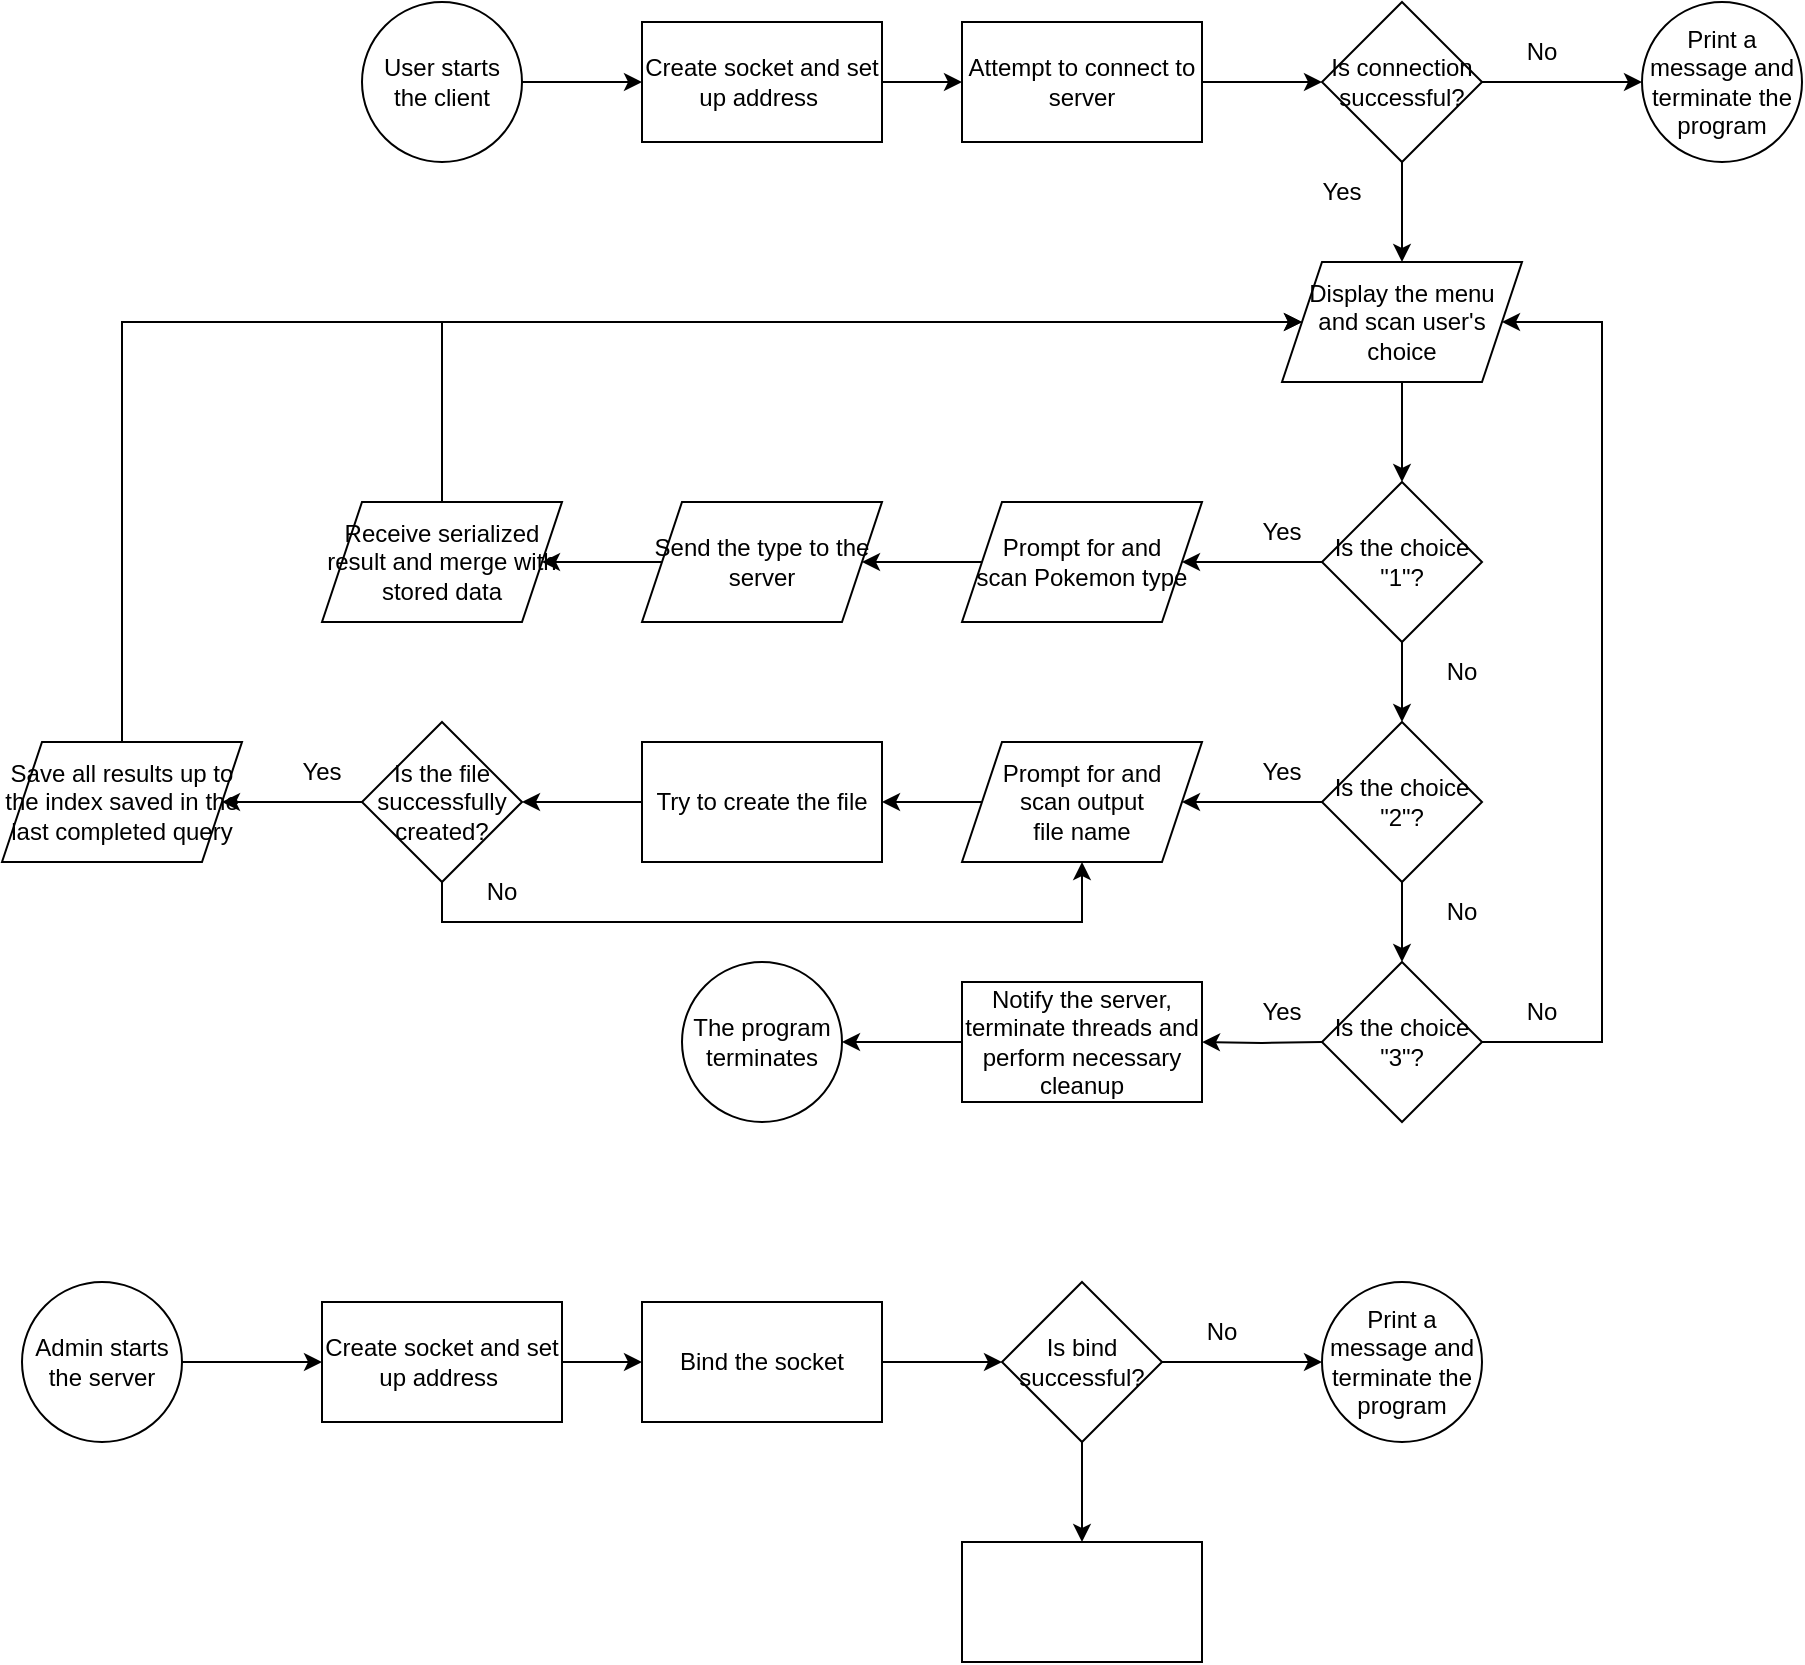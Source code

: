 <mxfile version="21.4.0" type="github">
  <diagram id="C5RBs43oDa-KdzZeNtuy" name="Page-1">
    <mxGraphModel dx="1323" dy="847" grid="1" gridSize="10" guides="1" tooltips="1" connect="1" arrows="1" fold="1" page="1" pageScale="1" pageWidth="1169" pageHeight="1654" math="0" shadow="0">
      <root>
        <mxCell id="WIyWlLk6GJQsqaUBKTNV-0" />
        <mxCell id="WIyWlLk6GJQsqaUBKTNV-1" parent="WIyWlLk6GJQsqaUBKTNV-0" />
        <mxCell id="x3WvuhK_SaRzJynzoHy_-0" value="" style="edgeStyle=orthogonalEdgeStyle;rounded=0;orthogonalLoop=1;jettySize=auto;html=1;" edge="1" parent="WIyWlLk6GJQsqaUBKTNV-1" source="7He-jphe0YBBUAfBUvyz-2">
          <mxGeometry relative="1" as="geometry">
            <mxPoint x="360" y="80" as="targetPoint" />
          </mxGeometry>
        </mxCell>
        <mxCell id="7He-jphe0YBBUAfBUvyz-2" value="User starts the client" style="ellipse;whiteSpace=wrap;html=1;aspect=fixed;" parent="WIyWlLk6GJQsqaUBKTNV-1" vertex="1">
          <mxGeometry x="220" y="40" width="80" height="80" as="geometry" />
        </mxCell>
        <mxCell id="x3WvuhK_SaRzJynzoHy_-12" value="" style="edgeStyle=orthogonalEdgeStyle;rounded=0;orthogonalLoop=1;jettySize=auto;html=1;" edge="1" parent="WIyWlLk6GJQsqaUBKTNV-1" source="7He-jphe0YBBUAfBUvyz-65" target="x3WvuhK_SaRzJynzoHy_-11">
          <mxGeometry relative="1" as="geometry" />
        </mxCell>
        <mxCell id="7He-jphe0YBBUAfBUvyz-65" value="&lt;div&gt;Display the menu&lt;/div&gt;&lt;div&gt;and scan user&#39;s&lt;/div&gt;&lt;div&gt;choice&lt;br&gt;&lt;/div&gt;" style="shape=parallelogram;perimeter=parallelogramPerimeter;whiteSpace=wrap;html=1;fixedSize=1;" parent="WIyWlLk6GJQsqaUBKTNV-1" vertex="1">
          <mxGeometry x="680" y="170" width="120" height="60" as="geometry" />
        </mxCell>
        <mxCell id="x3WvuhK_SaRzJynzoHy_-3" value="" style="edgeStyle=orthogonalEdgeStyle;rounded=0;orthogonalLoop=1;jettySize=auto;html=1;" edge="1" parent="WIyWlLk6GJQsqaUBKTNV-1" source="x3WvuhK_SaRzJynzoHy_-1" target="x3WvuhK_SaRzJynzoHy_-2">
          <mxGeometry relative="1" as="geometry" />
        </mxCell>
        <mxCell id="x3WvuhK_SaRzJynzoHy_-1" value="Create socket and set up address&amp;nbsp;" style="rounded=0;whiteSpace=wrap;html=1;" vertex="1" parent="WIyWlLk6GJQsqaUBKTNV-1">
          <mxGeometry x="360" y="50" width="120" height="60" as="geometry" />
        </mxCell>
        <mxCell id="x3WvuhK_SaRzJynzoHy_-5" value="" style="edgeStyle=orthogonalEdgeStyle;rounded=0;orthogonalLoop=1;jettySize=auto;html=1;" edge="1" parent="WIyWlLk6GJQsqaUBKTNV-1" source="x3WvuhK_SaRzJynzoHy_-2" target="x3WvuhK_SaRzJynzoHy_-4">
          <mxGeometry relative="1" as="geometry" />
        </mxCell>
        <mxCell id="x3WvuhK_SaRzJynzoHy_-2" value="Attempt to connect to server" style="whiteSpace=wrap;html=1;rounded=0;" vertex="1" parent="WIyWlLk6GJQsqaUBKTNV-1">
          <mxGeometry x="520" y="50" width="120" height="60" as="geometry" />
        </mxCell>
        <mxCell id="x3WvuhK_SaRzJynzoHy_-7" value="" style="edgeStyle=orthogonalEdgeStyle;rounded=0;orthogonalLoop=1;jettySize=auto;html=1;" edge="1" parent="WIyWlLk6GJQsqaUBKTNV-1" source="x3WvuhK_SaRzJynzoHy_-4" target="x3WvuhK_SaRzJynzoHy_-6">
          <mxGeometry relative="1" as="geometry" />
        </mxCell>
        <mxCell id="x3WvuhK_SaRzJynzoHy_-9" value="" style="edgeStyle=orthogonalEdgeStyle;rounded=0;orthogonalLoop=1;jettySize=auto;html=1;" edge="1" parent="WIyWlLk6GJQsqaUBKTNV-1" source="x3WvuhK_SaRzJynzoHy_-4">
          <mxGeometry relative="1" as="geometry">
            <mxPoint x="740" y="170" as="targetPoint" />
          </mxGeometry>
        </mxCell>
        <mxCell id="x3WvuhK_SaRzJynzoHy_-4" value="Is connection successful?" style="rhombus;whiteSpace=wrap;html=1;rounded=0;" vertex="1" parent="WIyWlLk6GJQsqaUBKTNV-1">
          <mxGeometry x="700" y="40" width="80" height="80" as="geometry" />
        </mxCell>
        <mxCell id="x3WvuhK_SaRzJynzoHy_-6" value="Print a message and terminate the program" style="ellipse;whiteSpace=wrap;html=1;rounded=0;" vertex="1" parent="WIyWlLk6GJQsqaUBKTNV-1">
          <mxGeometry x="860" y="40" width="80" height="80" as="geometry" />
        </mxCell>
        <mxCell id="x3WvuhK_SaRzJynzoHy_-14" value="" style="edgeStyle=orthogonalEdgeStyle;rounded=0;orthogonalLoop=1;jettySize=auto;html=1;" edge="1" parent="WIyWlLk6GJQsqaUBKTNV-1" source="x3WvuhK_SaRzJynzoHy_-11" target="x3WvuhK_SaRzJynzoHy_-13">
          <mxGeometry relative="1" as="geometry" />
        </mxCell>
        <mxCell id="x3WvuhK_SaRzJynzoHy_-32" value="" style="edgeStyle=orthogonalEdgeStyle;rounded=0;orthogonalLoop=1;jettySize=auto;html=1;" edge="1" parent="WIyWlLk6GJQsqaUBKTNV-1" source="x3WvuhK_SaRzJynzoHy_-11" target="x3WvuhK_SaRzJynzoHy_-31">
          <mxGeometry relative="1" as="geometry" />
        </mxCell>
        <mxCell id="x3WvuhK_SaRzJynzoHy_-11" value="Is the choice &quot;1&quot;?" style="rhombus;whiteSpace=wrap;html=1;" vertex="1" parent="WIyWlLk6GJQsqaUBKTNV-1">
          <mxGeometry x="700" y="280" width="80" height="80" as="geometry" />
        </mxCell>
        <mxCell id="x3WvuhK_SaRzJynzoHy_-16" value="" style="edgeStyle=orthogonalEdgeStyle;rounded=0;orthogonalLoop=1;jettySize=auto;html=1;" edge="1" parent="WIyWlLk6GJQsqaUBKTNV-1" source="x3WvuhK_SaRzJynzoHy_-13">
          <mxGeometry relative="1" as="geometry">
            <mxPoint x="740.0" y="520" as="targetPoint" />
          </mxGeometry>
        </mxCell>
        <mxCell id="x3WvuhK_SaRzJynzoHy_-52" value="" style="edgeStyle=orthogonalEdgeStyle;rounded=0;orthogonalLoop=1;jettySize=auto;html=1;" edge="1" parent="WIyWlLk6GJQsqaUBKTNV-1" source="x3WvuhK_SaRzJynzoHy_-13" target="x3WvuhK_SaRzJynzoHy_-21">
          <mxGeometry relative="1" as="geometry" />
        </mxCell>
        <mxCell id="x3WvuhK_SaRzJynzoHy_-13" value="Is the choice &quot;2&quot;?" style="rhombus;whiteSpace=wrap;html=1;" vertex="1" parent="WIyWlLk6GJQsqaUBKTNV-1">
          <mxGeometry x="700" y="400" width="80" height="80" as="geometry" />
        </mxCell>
        <mxCell id="x3WvuhK_SaRzJynzoHy_-18" value="" style="edgeStyle=orthogonalEdgeStyle;rounded=0;orthogonalLoop=1;jettySize=auto;html=1;" edge="1" parent="WIyWlLk6GJQsqaUBKTNV-1" target="x3WvuhK_SaRzJynzoHy_-17">
          <mxGeometry relative="1" as="geometry">
            <mxPoint x="700.0" y="560" as="sourcePoint" />
          </mxGeometry>
        </mxCell>
        <mxCell id="x3WvuhK_SaRzJynzoHy_-40" style="edgeStyle=orthogonalEdgeStyle;rounded=0;orthogonalLoop=1;jettySize=auto;html=1;entryX=1;entryY=0.5;entryDx=0;entryDy=0;" edge="1" parent="WIyWlLk6GJQsqaUBKTNV-1" source="x3WvuhK_SaRzJynzoHy_-15" target="7He-jphe0YBBUAfBUvyz-65">
          <mxGeometry relative="1" as="geometry">
            <Array as="points">
              <mxPoint x="840" y="560" />
              <mxPoint x="840" y="200" />
            </Array>
          </mxGeometry>
        </mxCell>
        <mxCell id="x3WvuhK_SaRzJynzoHy_-15" value="Is the choice &quot;3&quot;?" style="rhombus;whiteSpace=wrap;html=1;" vertex="1" parent="WIyWlLk6GJQsqaUBKTNV-1">
          <mxGeometry x="700" y="520" width="80" height="80" as="geometry" />
        </mxCell>
        <mxCell id="x3WvuhK_SaRzJynzoHy_-20" value="" style="edgeStyle=orthogonalEdgeStyle;rounded=0;orthogonalLoop=1;jettySize=auto;html=1;" edge="1" parent="WIyWlLk6GJQsqaUBKTNV-1" source="x3WvuhK_SaRzJynzoHy_-17">
          <mxGeometry relative="1" as="geometry">
            <mxPoint x="460.0" y="560" as="targetPoint" />
          </mxGeometry>
        </mxCell>
        <mxCell id="x3WvuhK_SaRzJynzoHy_-17" value="Notify the server, terminate threads and perform necessary cleanup" style="whiteSpace=wrap;html=1;" vertex="1" parent="WIyWlLk6GJQsqaUBKTNV-1">
          <mxGeometry x="520" y="530" width="120" height="60" as="geometry" />
        </mxCell>
        <mxCell id="x3WvuhK_SaRzJynzoHy_-19" value="The program terminates" style="ellipse;whiteSpace=wrap;html=1;aspect=fixed;" vertex="1" parent="WIyWlLk6GJQsqaUBKTNV-1">
          <mxGeometry x="380" y="520" width="80" height="80" as="geometry" />
        </mxCell>
        <mxCell id="x3WvuhK_SaRzJynzoHy_-25" value="" style="edgeStyle=orthogonalEdgeStyle;rounded=0;orthogonalLoop=1;jettySize=auto;html=1;" edge="1" parent="WIyWlLk6GJQsqaUBKTNV-1" source="x3WvuhK_SaRzJynzoHy_-21" target="x3WvuhK_SaRzJynzoHy_-22">
          <mxGeometry relative="1" as="geometry" />
        </mxCell>
        <mxCell id="x3WvuhK_SaRzJynzoHy_-21" value="&lt;div&gt;Prompt for and&lt;/div&gt;&lt;div&gt;scan output&lt;/div&gt;&lt;div&gt;file name&lt;br&gt;&lt;/div&gt;" style="shape=parallelogram;perimeter=parallelogramPerimeter;whiteSpace=wrap;html=1;fixedSize=1;" vertex="1" parent="WIyWlLk6GJQsqaUBKTNV-1">
          <mxGeometry x="520" y="410" width="120" height="60" as="geometry" />
        </mxCell>
        <mxCell id="x3WvuhK_SaRzJynzoHy_-26" value="" style="edgeStyle=orthogonalEdgeStyle;rounded=0;orthogonalLoop=1;jettySize=auto;html=1;" edge="1" parent="WIyWlLk6GJQsqaUBKTNV-1" source="x3WvuhK_SaRzJynzoHy_-22" target="x3WvuhK_SaRzJynzoHy_-23">
          <mxGeometry relative="1" as="geometry" />
        </mxCell>
        <mxCell id="x3WvuhK_SaRzJynzoHy_-22" value="Try to create the file" style="whiteSpace=wrap;html=1;" vertex="1" parent="WIyWlLk6GJQsqaUBKTNV-1">
          <mxGeometry x="360" y="410" width="120" height="60" as="geometry" />
        </mxCell>
        <mxCell id="x3WvuhK_SaRzJynzoHy_-27" style="edgeStyle=orthogonalEdgeStyle;rounded=0;orthogonalLoop=1;jettySize=auto;html=1;entryX=0.5;entryY=1;entryDx=0;entryDy=0;" edge="1" parent="WIyWlLk6GJQsqaUBKTNV-1" source="x3WvuhK_SaRzJynzoHy_-23" target="x3WvuhK_SaRzJynzoHy_-21">
          <mxGeometry relative="1" as="geometry">
            <Array as="points">
              <mxPoint x="260" y="500" />
              <mxPoint x="580" y="500" />
            </Array>
          </mxGeometry>
        </mxCell>
        <mxCell id="x3WvuhK_SaRzJynzoHy_-29" value="" style="edgeStyle=orthogonalEdgeStyle;rounded=0;orthogonalLoop=1;jettySize=auto;html=1;" edge="1" parent="WIyWlLk6GJQsqaUBKTNV-1" source="x3WvuhK_SaRzJynzoHy_-23" target="x3WvuhK_SaRzJynzoHy_-28">
          <mxGeometry relative="1" as="geometry" />
        </mxCell>
        <mxCell id="x3WvuhK_SaRzJynzoHy_-23" value="Is the file successfully created?" style="rhombus;whiteSpace=wrap;html=1;" vertex="1" parent="WIyWlLk6GJQsqaUBKTNV-1">
          <mxGeometry x="220" y="400" width="80" height="80" as="geometry" />
        </mxCell>
        <mxCell id="x3WvuhK_SaRzJynzoHy_-30" style="edgeStyle=orthogonalEdgeStyle;rounded=0;orthogonalLoop=1;jettySize=auto;html=1;" edge="1" parent="WIyWlLk6GJQsqaUBKTNV-1" source="x3WvuhK_SaRzJynzoHy_-28">
          <mxGeometry relative="1" as="geometry">
            <mxPoint x="690" y="200" as="targetPoint" />
            <Array as="points">
              <mxPoint x="100" y="200" />
              <mxPoint x="685" y="200" />
            </Array>
          </mxGeometry>
        </mxCell>
        <mxCell id="x3WvuhK_SaRzJynzoHy_-28" value="Save all results up to the index saved in the last completed query" style="shape=parallelogram;perimeter=parallelogramPerimeter;whiteSpace=wrap;html=1;fixedSize=1;" vertex="1" parent="WIyWlLk6GJQsqaUBKTNV-1">
          <mxGeometry x="40" y="410" width="120" height="60" as="geometry" />
        </mxCell>
        <mxCell id="x3WvuhK_SaRzJynzoHy_-36" value="" style="edgeStyle=orthogonalEdgeStyle;rounded=0;orthogonalLoop=1;jettySize=auto;html=1;" edge="1" parent="WIyWlLk6GJQsqaUBKTNV-1" source="x3WvuhK_SaRzJynzoHy_-31" target="x3WvuhK_SaRzJynzoHy_-35">
          <mxGeometry relative="1" as="geometry" />
        </mxCell>
        <mxCell id="x3WvuhK_SaRzJynzoHy_-31" value="&lt;div&gt;Prompt for and&lt;/div&gt;&lt;div&gt;scan Pokemon type&lt;br&gt;&lt;/div&gt;" style="shape=parallelogram;perimeter=parallelogramPerimeter;whiteSpace=wrap;html=1;fixedSize=1;" vertex="1" parent="WIyWlLk6GJQsqaUBKTNV-1">
          <mxGeometry x="520" y="290" width="120" height="60" as="geometry" />
        </mxCell>
        <mxCell id="x3WvuhK_SaRzJynzoHy_-38" value="" style="edgeStyle=orthogonalEdgeStyle;rounded=0;orthogonalLoop=1;jettySize=auto;html=1;" edge="1" parent="WIyWlLk6GJQsqaUBKTNV-1" source="x3WvuhK_SaRzJynzoHy_-35" target="x3WvuhK_SaRzJynzoHy_-37">
          <mxGeometry relative="1" as="geometry" />
        </mxCell>
        <mxCell id="x3WvuhK_SaRzJynzoHy_-35" value="Send the type to the server" style="shape=parallelogram;perimeter=parallelogramPerimeter;whiteSpace=wrap;html=1;fixedSize=1;" vertex="1" parent="WIyWlLk6GJQsqaUBKTNV-1">
          <mxGeometry x="360" y="290" width="120" height="60" as="geometry" />
        </mxCell>
        <mxCell id="x3WvuhK_SaRzJynzoHy_-39" style="edgeStyle=orthogonalEdgeStyle;rounded=0;orthogonalLoop=1;jettySize=auto;html=1;entryX=0;entryY=0.5;entryDx=0;entryDy=0;" edge="1" parent="WIyWlLk6GJQsqaUBKTNV-1" source="x3WvuhK_SaRzJynzoHy_-37" target="7He-jphe0YBBUAfBUvyz-65">
          <mxGeometry relative="1" as="geometry">
            <Array as="points">
              <mxPoint x="260" y="200" />
            </Array>
          </mxGeometry>
        </mxCell>
        <mxCell id="x3WvuhK_SaRzJynzoHy_-37" value="Receive serialized result and merge with stored data" style="shape=parallelogram;perimeter=parallelogramPerimeter;whiteSpace=wrap;html=1;fixedSize=1;" vertex="1" parent="WIyWlLk6GJQsqaUBKTNV-1">
          <mxGeometry x="200" y="290" width="120" height="60" as="geometry" />
        </mxCell>
        <mxCell id="x3WvuhK_SaRzJynzoHy_-41" value="No" style="text;html=1;strokeColor=none;fillColor=none;align=center;verticalAlign=middle;whiteSpace=wrap;rounded=0;" vertex="1" parent="WIyWlLk6GJQsqaUBKTNV-1">
          <mxGeometry x="780" y="50" width="60" height="30" as="geometry" />
        </mxCell>
        <mxCell id="x3WvuhK_SaRzJynzoHy_-43" value="No" style="text;html=1;strokeColor=none;fillColor=none;align=center;verticalAlign=middle;whiteSpace=wrap;rounded=0;" vertex="1" parent="WIyWlLk6GJQsqaUBKTNV-1">
          <mxGeometry x="740" y="360" width="60" height="30" as="geometry" />
        </mxCell>
        <mxCell id="x3WvuhK_SaRzJynzoHy_-44" value="No" style="text;html=1;strokeColor=none;fillColor=none;align=center;verticalAlign=middle;whiteSpace=wrap;rounded=0;" vertex="1" parent="WIyWlLk6GJQsqaUBKTNV-1">
          <mxGeometry x="740" y="480" width="60" height="30" as="geometry" />
        </mxCell>
        <mxCell id="x3WvuhK_SaRzJynzoHy_-45" value="No" style="text;html=1;strokeColor=none;fillColor=none;align=center;verticalAlign=middle;whiteSpace=wrap;rounded=0;" vertex="1" parent="WIyWlLk6GJQsqaUBKTNV-1">
          <mxGeometry x="780" y="530" width="60" height="30" as="geometry" />
        </mxCell>
        <mxCell id="x3WvuhK_SaRzJynzoHy_-46" value="Yes" style="text;html=1;strokeColor=none;fillColor=none;align=center;verticalAlign=middle;whiteSpace=wrap;rounded=0;" vertex="1" parent="WIyWlLk6GJQsqaUBKTNV-1">
          <mxGeometry x="680" y="120" width="60" height="30" as="geometry" />
        </mxCell>
        <mxCell id="x3WvuhK_SaRzJynzoHy_-47" value="Yes" style="text;html=1;strokeColor=none;fillColor=none;align=center;verticalAlign=middle;whiteSpace=wrap;rounded=0;" vertex="1" parent="WIyWlLk6GJQsqaUBKTNV-1">
          <mxGeometry x="650" y="290" width="60" height="30" as="geometry" />
        </mxCell>
        <mxCell id="x3WvuhK_SaRzJynzoHy_-48" value="Yes" style="text;html=1;strokeColor=none;fillColor=none;align=center;verticalAlign=middle;whiteSpace=wrap;rounded=0;" vertex="1" parent="WIyWlLk6GJQsqaUBKTNV-1">
          <mxGeometry x="650" y="410" width="60" height="30" as="geometry" />
        </mxCell>
        <mxCell id="x3WvuhK_SaRzJynzoHy_-50" value="Yes" style="text;html=1;strokeColor=none;fillColor=none;align=center;verticalAlign=middle;whiteSpace=wrap;rounded=0;" vertex="1" parent="WIyWlLk6GJQsqaUBKTNV-1">
          <mxGeometry x="650" y="530" width="60" height="30" as="geometry" />
        </mxCell>
        <mxCell id="x3WvuhK_SaRzJynzoHy_-53" value="Yes" style="text;html=1;strokeColor=none;fillColor=none;align=center;verticalAlign=middle;whiteSpace=wrap;rounded=0;" vertex="1" parent="WIyWlLk6GJQsqaUBKTNV-1">
          <mxGeometry x="170" y="410" width="60" height="30" as="geometry" />
        </mxCell>
        <mxCell id="x3WvuhK_SaRzJynzoHy_-55" value="No" style="text;html=1;strokeColor=none;fillColor=none;align=center;verticalAlign=middle;whiteSpace=wrap;rounded=0;" vertex="1" parent="WIyWlLk6GJQsqaUBKTNV-1">
          <mxGeometry x="260" y="470" width="60" height="30" as="geometry" />
        </mxCell>
        <mxCell id="x3WvuhK_SaRzJynzoHy_-66" value="" style="edgeStyle=orthogonalEdgeStyle;rounded=0;orthogonalLoop=1;jettySize=auto;html=1;" edge="1" parent="WIyWlLk6GJQsqaUBKTNV-1" source="x3WvuhK_SaRzJynzoHy_-57" target="x3WvuhK_SaRzJynzoHy_-59">
          <mxGeometry relative="1" as="geometry" />
        </mxCell>
        <mxCell id="x3WvuhK_SaRzJynzoHy_-57" value="Admin starts the server" style="ellipse;whiteSpace=wrap;html=1;aspect=fixed;" vertex="1" parent="WIyWlLk6GJQsqaUBKTNV-1">
          <mxGeometry x="50" y="680" width="80" height="80" as="geometry" />
        </mxCell>
        <mxCell id="x3WvuhK_SaRzJynzoHy_-58" value="" style="edgeStyle=orthogonalEdgeStyle;rounded=0;orthogonalLoop=1;jettySize=auto;html=1;" edge="1" parent="WIyWlLk6GJQsqaUBKTNV-1" source="x3WvuhK_SaRzJynzoHy_-59" target="x3WvuhK_SaRzJynzoHy_-60">
          <mxGeometry relative="1" as="geometry" />
        </mxCell>
        <mxCell id="x3WvuhK_SaRzJynzoHy_-59" value="Create socket and set up address&amp;nbsp;" style="rounded=0;whiteSpace=wrap;html=1;" vertex="1" parent="WIyWlLk6GJQsqaUBKTNV-1">
          <mxGeometry x="200" y="690" width="120" height="60" as="geometry" />
        </mxCell>
        <mxCell id="x3WvuhK_SaRzJynzoHy_-65" value="" style="edgeStyle=orthogonalEdgeStyle;rounded=0;orthogonalLoop=1;jettySize=auto;html=1;" edge="1" parent="WIyWlLk6GJQsqaUBKTNV-1" source="x3WvuhK_SaRzJynzoHy_-60" target="x3WvuhK_SaRzJynzoHy_-62">
          <mxGeometry relative="1" as="geometry" />
        </mxCell>
        <mxCell id="x3WvuhK_SaRzJynzoHy_-60" value="Bind the socket" style="whiteSpace=wrap;html=1;rounded=0;" vertex="1" parent="WIyWlLk6GJQsqaUBKTNV-1">
          <mxGeometry x="360" y="690" width="120" height="60" as="geometry" />
        </mxCell>
        <mxCell id="x3WvuhK_SaRzJynzoHy_-61" value="" style="edgeStyle=orthogonalEdgeStyle;rounded=0;orthogonalLoop=1;jettySize=auto;html=1;" edge="1" parent="WIyWlLk6GJQsqaUBKTNV-1" source="x3WvuhK_SaRzJynzoHy_-62" target="x3WvuhK_SaRzJynzoHy_-63">
          <mxGeometry relative="1" as="geometry" />
        </mxCell>
        <mxCell id="x3WvuhK_SaRzJynzoHy_-68" value="" style="edgeStyle=orthogonalEdgeStyle;rounded=0;orthogonalLoop=1;jettySize=auto;html=1;" edge="1" parent="WIyWlLk6GJQsqaUBKTNV-1" source="x3WvuhK_SaRzJynzoHy_-62" target="x3WvuhK_SaRzJynzoHy_-67">
          <mxGeometry relative="1" as="geometry" />
        </mxCell>
        <mxCell id="x3WvuhK_SaRzJynzoHy_-62" value="Is bind successful?" style="rhombus;whiteSpace=wrap;html=1;rounded=0;" vertex="1" parent="WIyWlLk6GJQsqaUBKTNV-1">
          <mxGeometry x="540" y="680" width="80" height="80" as="geometry" />
        </mxCell>
        <mxCell id="x3WvuhK_SaRzJynzoHy_-63" value="Print a message and terminate the program" style="ellipse;whiteSpace=wrap;html=1;rounded=0;" vertex="1" parent="WIyWlLk6GJQsqaUBKTNV-1">
          <mxGeometry x="700" y="680" width="80" height="80" as="geometry" />
        </mxCell>
        <mxCell id="x3WvuhK_SaRzJynzoHy_-64" value="No" style="text;html=1;strokeColor=none;fillColor=none;align=center;verticalAlign=middle;whiteSpace=wrap;rounded=0;" vertex="1" parent="WIyWlLk6GJQsqaUBKTNV-1">
          <mxGeometry x="620" y="690" width="60" height="30" as="geometry" />
        </mxCell>
        <mxCell id="x3WvuhK_SaRzJynzoHy_-67" value="" style="whiteSpace=wrap;html=1;rounded=0;" vertex="1" parent="WIyWlLk6GJQsqaUBKTNV-1">
          <mxGeometry x="520" y="810" width="120" height="60" as="geometry" />
        </mxCell>
      </root>
    </mxGraphModel>
  </diagram>
</mxfile>
